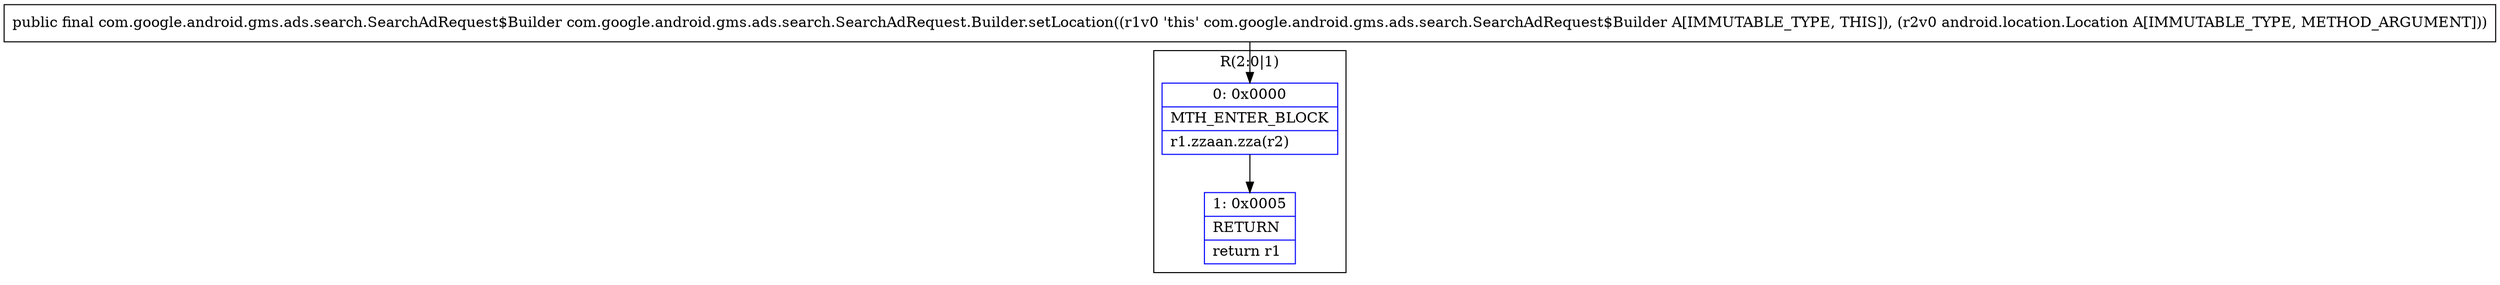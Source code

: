 digraph "CFG forcom.google.android.gms.ads.search.SearchAdRequest.Builder.setLocation(Landroid\/location\/Location;)Lcom\/google\/android\/gms\/ads\/search\/SearchAdRequest$Builder;" {
subgraph cluster_Region_1976804563 {
label = "R(2:0|1)";
node [shape=record,color=blue];
Node_0 [shape=record,label="{0\:\ 0x0000|MTH_ENTER_BLOCK\l|r1.zzaan.zza(r2)\l}"];
Node_1 [shape=record,label="{1\:\ 0x0005|RETURN\l|return r1\l}"];
}
MethodNode[shape=record,label="{public final com.google.android.gms.ads.search.SearchAdRequest$Builder com.google.android.gms.ads.search.SearchAdRequest.Builder.setLocation((r1v0 'this' com.google.android.gms.ads.search.SearchAdRequest$Builder A[IMMUTABLE_TYPE, THIS]), (r2v0 android.location.Location A[IMMUTABLE_TYPE, METHOD_ARGUMENT])) }"];
MethodNode -> Node_0;
Node_0 -> Node_1;
}

